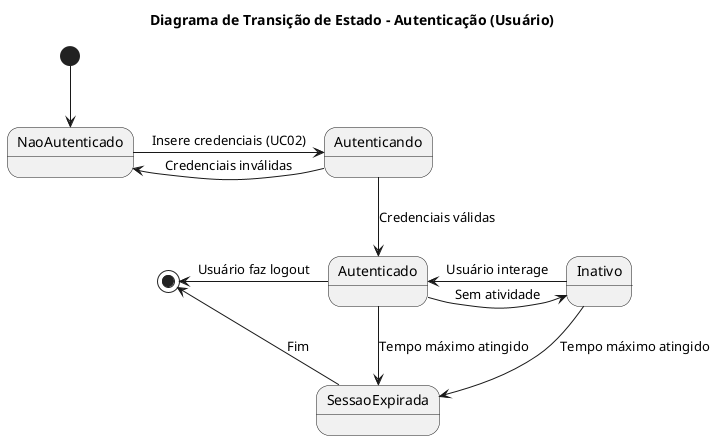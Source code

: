 # DTE 02 - Estado de Autenticação do Usuário
@startuml
title Diagrama de Transição de Estado - Autenticação (Usuário)

[*] -down-> NaoAutenticado

NaoAutenticado -right-> Autenticando : Insere credenciais (UC02)

Autenticando -down-> Autenticado : Credenciais válidas
Autenticando -left-> NaoAutenticado : Credenciais inválidas

Autenticado -right-> Inativo : Sem atividade
Inativo -left-> Autenticado : Usuário interage

Autenticado -down-> SessaoExpirada : Tempo máximo atingido
Inativo -down-> SessaoExpirada : Tempo máximo atingido

SessaoExpirada -down-> [*] : Fim
Autenticado -left-> [*] : Usuário faz logout

@enduml

